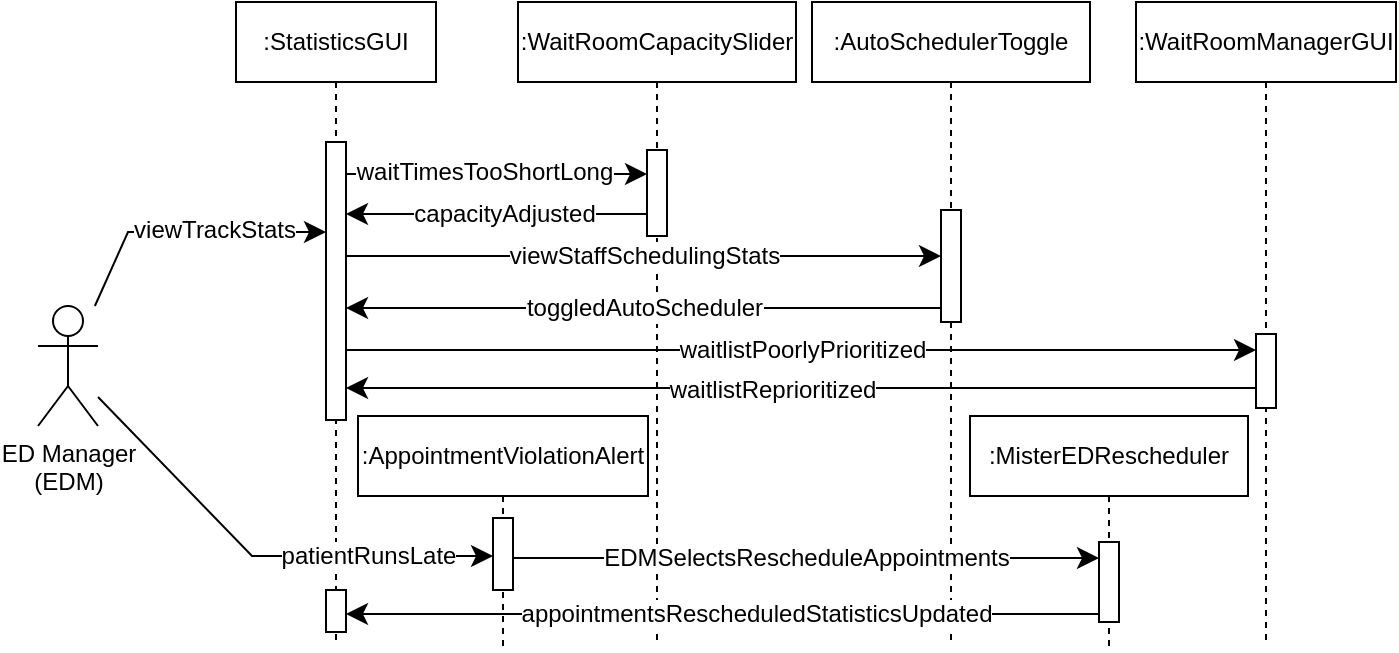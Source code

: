 <mxfile version="24.7.17">
  <diagram name="Page-1" id="2YBvvXClWsGukQMizWep">
    <mxGraphModel dx="926" dy="597" grid="0" gridSize="10" guides="1" tooltips="1" connect="1" arrows="1" fold="1" page="1" pageScale="1" pageWidth="850" pageHeight="1100" background="#ffffff" math="0" shadow="0">
      <root>
        <mxCell id="0" />
        <mxCell id="1" parent="0" />
        <mxCell id="aM9ryv3xv72pqoxQDRHE-1" value=":StatisticsGUI" style="shape=umlLifeline;perimeter=lifelinePerimeter;whiteSpace=wrap;html=1;container=0;dropTarget=0;collapsible=0;recursiveResize=0;outlineConnect=0;portConstraint=eastwest;newEdgeStyle={&quot;edgeStyle&quot;:&quot;elbowEdgeStyle&quot;,&quot;elbow&quot;:&quot;vertical&quot;,&quot;curved&quot;:0,&quot;rounded&quot;:0};" parent="1" vertex="1">
          <mxGeometry x="185" y="60" width="100" height="322" as="geometry" />
        </mxCell>
        <mxCell id="aM9ryv3xv72pqoxQDRHE-2" value="" style="html=1;points=[];perimeter=orthogonalPerimeter;outlineConnect=0;targetShapes=umlLifeline;portConstraint=eastwest;newEdgeStyle={&quot;edgeStyle&quot;:&quot;elbowEdgeStyle&quot;,&quot;elbow&quot;:&quot;vertical&quot;,&quot;curved&quot;:0,&quot;rounded&quot;:0};" parent="aM9ryv3xv72pqoxQDRHE-1" vertex="1">
          <mxGeometry x="45" y="70" width="10" height="139" as="geometry" />
        </mxCell>
        <mxCell id="99FT_-au7CRat3UAY1YA-47" value="" style="html=1;points=[];perimeter=orthogonalPerimeter;outlineConnect=0;targetShapes=umlLifeline;portConstraint=eastwest;newEdgeStyle={&quot;edgeStyle&quot;:&quot;elbowEdgeStyle&quot;,&quot;elbow&quot;:&quot;vertical&quot;,&quot;curved&quot;:0,&quot;rounded&quot;:0};" vertex="1" parent="aM9ryv3xv72pqoxQDRHE-1">
          <mxGeometry x="45" y="294" width="10" height="21" as="geometry" />
        </mxCell>
        <mxCell id="aM9ryv3xv72pqoxQDRHE-5" value=":WaitRoomCapacitySlider" style="shape=umlLifeline;perimeter=lifelinePerimeter;whiteSpace=wrap;html=1;container=0;dropTarget=0;collapsible=0;recursiveResize=0;outlineConnect=0;portConstraint=eastwest;newEdgeStyle={&quot;edgeStyle&quot;:&quot;elbowEdgeStyle&quot;,&quot;elbow&quot;:&quot;vertical&quot;,&quot;curved&quot;:0,&quot;rounded&quot;:0};" parent="1" vertex="1">
          <mxGeometry x="326" y="60" width="139" height="320" as="geometry" />
        </mxCell>
        <mxCell id="aM9ryv3xv72pqoxQDRHE-6" value="" style="html=1;points=[];perimeter=orthogonalPerimeter;outlineConnect=0;targetShapes=umlLifeline;portConstraint=eastwest;newEdgeStyle={&quot;edgeStyle&quot;:&quot;elbowEdgeStyle&quot;,&quot;elbow&quot;:&quot;vertical&quot;,&quot;curved&quot;:0,&quot;rounded&quot;:0};" parent="aM9ryv3xv72pqoxQDRHE-5" vertex="1">
          <mxGeometry x="64.5" y="74" width="10" height="43" as="geometry" />
        </mxCell>
        <mxCell id="99FT_-au7CRat3UAY1YA-30" value="" style="edgeStyle=none;curved=0;rounded=0;orthogonalLoop=1;jettySize=auto;html=1;fontSize=12;startSize=8;endSize=8;" edge="1" parent="1" source="99FT_-au7CRat3UAY1YA-1" target="aM9ryv3xv72pqoxQDRHE-2">
          <mxGeometry x="-0.018" y="4" relative="1" as="geometry">
            <Array as="points">
              <mxPoint x="131" y="175" />
            </Array>
            <mxPoint as="offset" />
          </mxGeometry>
        </mxCell>
        <mxCell id="99FT_-au7CRat3UAY1YA-33" value="viewTrackStats" style="edgeLabel;html=1;align=center;verticalAlign=middle;resizable=0;points=[];fontSize=12;" vertex="1" connectable="0" parent="99FT_-au7CRat3UAY1YA-30">
          <mxGeometry x="0.087" y="-1" relative="1" as="geometry">
            <mxPoint x="7" y="-2" as="offset" />
          </mxGeometry>
        </mxCell>
        <mxCell id="99FT_-au7CRat3UAY1YA-39" style="edgeStyle=none;curved=0;rounded=0;orthogonalLoop=1;jettySize=auto;html=1;fontSize=12;startSize=8;endSize=8;" edge="1" parent="1" source="99FT_-au7CRat3UAY1YA-1" target="99FT_-au7CRat3UAY1YA-37">
          <mxGeometry relative="1" as="geometry">
            <Array as="points">
              <mxPoint x="193" y="337" />
            </Array>
          </mxGeometry>
        </mxCell>
        <mxCell id="99FT_-au7CRat3UAY1YA-40" value="patientRunsLate" style="edgeLabel;html=1;align=center;verticalAlign=middle;resizable=0;points=[];fontSize=12;" vertex="1" connectable="0" parent="99FT_-au7CRat3UAY1YA-39">
          <mxGeometry x="0.183" y="-1" relative="1" as="geometry">
            <mxPoint x="32" y="-1" as="offset" />
          </mxGeometry>
        </mxCell>
        <mxCell id="99FT_-au7CRat3UAY1YA-1" value="ED Manager&lt;div&gt;(EDM)&lt;/div&gt;" style="shape=umlActor;verticalLabelPosition=bottom;verticalAlign=top;html=1;outlineConnect=0;" vertex="1" parent="1">
          <mxGeometry x="86" y="212" width="30" height="60" as="geometry" />
        </mxCell>
        <mxCell id="99FT_-au7CRat3UAY1YA-4" style="edgeStyle=elbowEdgeStyle;curved=0;rounded=0;orthogonalLoop=1;jettySize=auto;html=1;elbow=vertical;fontSize=12;startSize=8;endSize=8;" edge="1" parent="1" source="aM9ryv3xv72pqoxQDRHE-2" target="aM9ryv3xv72pqoxQDRHE-6">
          <mxGeometry relative="1" as="geometry">
            <mxPoint x="351" y="148" as="targetPoint" />
            <Array as="points">
              <mxPoint x="292" y="146" />
            </Array>
          </mxGeometry>
        </mxCell>
        <mxCell id="99FT_-au7CRat3UAY1YA-5" value="waitTimesTooShortLong" style="edgeLabel;html=1;align=center;verticalAlign=middle;resizable=0;points=[];fontSize=12;" vertex="1" connectable="0" parent="99FT_-au7CRat3UAY1YA-4">
          <mxGeometry x="0.202" y="1" relative="1" as="geometry">
            <mxPoint x="-22" as="offset" />
          </mxGeometry>
        </mxCell>
        <mxCell id="99FT_-au7CRat3UAY1YA-7" style="edgeStyle=elbowEdgeStyle;curved=0;rounded=0;orthogonalLoop=1;jettySize=auto;html=1;elbow=vertical;fontSize=12;startSize=8;endSize=8;" edge="1" parent="1" source="aM9ryv3xv72pqoxQDRHE-6" target="aM9ryv3xv72pqoxQDRHE-2">
          <mxGeometry relative="1" as="geometry">
            <Array as="points">
              <mxPoint x="314" y="166" />
            </Array>
          </mxGeometry>
        </mxCell>
        <mxCell id="99FT_-au7CRat3UAY1YA-8" value="capacityAdjusted" style="edgeLabel;html=1;align=center;verticalAlign=middle;resizable=0;points=[];fontSize=12;" vertex="1" connectable="0" parent="99FT_-au7CRat3UAY1YA-7">
          <mxGeometry x="-0.05" relative="1" as="geometry">
            <mxPoint as="offset" />
          </mxGeometry>
        </mxCell>
        <mxCell id="99FT_-au7CRat3UAY1YA-9" value=":AutoSchedulerToggle" style="shape=umlLifeline;perimeter=lifelinePerimeter;whiteSpace=wrap;html=1;container=0;dropTarget=0;collapsible=0;recursiveResize=0;outlineConnect=0;portConstraint=eastwest;newEdgeStyle={&quot;edgeStyle&quot;:&quot;elbowEdgeStyle&quot;,&quot;elbow&quot;:&quot;vertical&quot;,&quot;curved&quot;:0,&quot;rounded&quot;:0};" vertex="1" parent="1">
          <mxGeometry x="473" y="60" width="139" height="319" as="geometry" />
        </mxCell>
        <mxCell id="99FT_-au7CRat3UAY1YA-10" value="" style="html=1;points=[];perimeter=orthogonalPerimeter;outlineConnect=0;targetShapes=umlLifeline;portConstraint=eastwest;newEdgeStyle={&quot;edgeStyle&quot;:&quot;elbowEdgeStyle&quot;,&quot;elbow&quot;:&quot;vertical&quot;,&quot;curved&quot;:0,&quot;rounded&quot;:0};" vertex="1" parent="99FT_-au7CRat3UAY1YA-9">
          <mxGeometry x="64.5" y="104" width="10" height="56" as="geometry" />
        </mxCell>
        <mxCell id="99FT_-au7CRat3UAY1YA-12" value="viewStaffSchedulingStats" style="edgeStyle=elbowEdgeStyle;curved=0;rounded=0;orthogonalLoop=1;jettySize=auto;html=1;elbow=vertical;fontSize=12;startSize=8;endSize=8;" edge="1" parent="1" source="aM9ryv3xv72pqoxQDRHE-2" target="99FT_-au7CRat3UAY1YA-10">
          <mxGeometry relative="1" as="geometry">
            <Array as="points">
              <mxPoint x="394" y="187" />
            </Array>
          </mxGeometry>
        </mxCell>
        <mxCell id="99FT_-au7CRat3UAY1YA-13" value="toggledAutoScheduler" style="edgeStyle=elbowEdgeStyle;curved=0;rounded=0;orthogonalLoop=1;jettySize=auto;html=1;elbow=vertical;fontSize=12;startSize=8;endSize=8;" edge="1" parent="1" source="99FT_-au7CRat3UAY1YA-10" target="aM9ryv3xv72pqoxQDRHE-2">
          <mxGeometry relative="1" as="geometry">
            <Array as="points">
              <mxPoint x="395" y="213" />
            </Array>
          </mxGeometry>
        </mxCell>
        <mxCell id="99FT_-au7CRat3UAY1YA-15" value=":WaitRoomManagerGUI" style="shape=umlLifeline;perimeter=lifelinePerimeter;whiteSpace=wrap;html=1;container=0;dropTarget=0;collapsible=0;recursiveResize=0;outlineConnect=0;portConstraint=eastwest;newEdgeStyle={&quot;edgeStyle&quot;:&quot;elbowEdgeStyle&quot;,&quot;elbow&quot;:&quot;vertical&quot;,&quot;curved&quot;:0,&quot;rounded&quot;:0};" vertex="1" parent="1">
          <mxGeometry x="635" y="60" width="130" height="322" as="geometry" />
        </mxCell>
        <mxCell id="99FT_-au7CRat3UAY1YA-21" style="edgeStyle=elbowEdgeStyle;curved=0;rounded=0;orthogonalLoop=1;jettySize=auto;html=1;elbow=vertical;fontSize=12;startSize=8;endSize=8;" edge="1" parent="99FT_-au7CRat3UAY1YA-15" source="99FT_-au7CRat3UAY1YA-16" target="99FT_-au7CRat3UAY1YA-15">
          <mxGeometry relative="1" as="geometry" />
        </mxCell>
        <mxCell id="99FT_-au7CRat3UAY1YA-22" style="edgeStyle=elbowEdgeStyle;curved=0;rounded=0;orthogonalLoop=1;jettySize=auto;html=1;elbow=vertical;fontSize=12;startSize=8;endSize=8;" edge="1" parent="99FT_-au7CRat3UAY1YA-15" source="99FT_-au7CRat3UAY1YA-16" target="99FT_-au7CRat3UAY1YA-15">
          <mxGeometry relative="1" as="geometry" />
        </mxCell>
        <mxCell id="99FT_-au7CRat3UAY1YA-25" style="edgeStyle=elbowEdgeStyle;curved=0;rounded=0;orthogonalLoop=1;jettySize=auto;html=1;elbow=vertical;fontSize=12;startSize=8;endSize=8;" edge="1" parent="99FT_-au7CRat3UAY1YA-15" source="99FT_-au7CRat3UAY1YA-16" target="99FT_-au7CRat3UAY1YA-15">
          <mxGeometry relative="1" as="geometry" />
        </mxCell>
        <mxCell id="99FT_-au7CRat3UAY1YA-16" value="" style="html=1;points=[];perimeter=orthogonalPerimeter;outlineConnect=0;targetShapes=umlLifeline;portConstraint=eastwest;newEdgeStyle={&quot;edgeStyle&quot;:&quot;elbowEdgeStyle&quot;,&quot;elbow&quot;:&quot;vertical&quot;,&quot;curved&quot;:0,&quot;rounded&quot;:0};" vertex="1" parent="99FT_-au7CRat3UAY1YA-15">
          <mxGeometry x="60" y="166" width="10" height="37" as="geometry" />
        </mxCell>
        <mxCell id="99FT_-au7CRat3UAY1YA-29" value="waitlistPoorlyPrioritized" style="edgeStyle=elbowEdgeStyle;curved=0;rounded=0;orthogonalLoop=1;jettySize=auto;html=1;elbow=vertical;fontSize=12;startSize=8;endSize=8;" edge="1" parent="1" source="aM9ryv3xv72pqoxQDRHE-2" target="99FT_-au7CRat3UAY1YA-16">
          <mxGeometry relative="1" as="geometry">
            <Array as="points">
              <mxPoint x="459" y="234" />
            </Array>
          </mxGeometry>
        </mxCell>
        <mxCell id="99FT_-au7CRat3UAY1YA-34" style="edgeStyle=elbowEdgeStyle;curved=0;rounded=0;orthogonalLoop=1;jettySize=auto;html=1;elbow=vertical;fontSize=12;startSize=8;endSize=8;" edge="1" parent="1" source="99FT_-au7CRat3UAY1YA-16" target="aM9ryv3xv72pqoxQDRHE-2">
          <mxGeometry relative="1" as="geometry">
            <Array as="points">
              <mxPoint x="464" y="253" />
            </Array>
          </mxGeometry>
        </mxCell>
        <mxCell id="99FT_-au7CRat3UAY1YA-35" value="waitlistReprioritized" style="edgeLabel;html=1;align=center;verticalAlign=middle;resizable=0;points=[];fontSize=12;" vertex="1" connectable="0" parent="99FT_-au7CRat3UAY1YA-34">
          <mxGeometry x="0.064" y="1" relative="1" as="geometry">
            <mxPoint as="offset" />
          </mxGeometry>
        </mxCell>
        <mxCell id="99FT_-au7CRat3UAY1YA-36" value=":AppointmentViolationAlert" style="shape=umlLifeline;perimeter=lifelinePerimeter;whiteSpace=wrap;html=1;container=0;dropTarget=0;collapsible=0;recursiveResize=0;outlineConnect=0;portConstraint=eastwest;newEdgeStyle={&quot;edgeStyle&quot;:&quot;elbowEdgeStyle&quot;,&quot;elbow&quot;:&quot;vertical&quot;,&quot;curved&quot;:0,&quot;rounded&quot;:0};" vertex="1" parent="1">
          <mxGeometry x="246" y="267" width="145" height="116" as="geometry" />
        </mxCell>
        <mxCell id="99FT_-au7CRat3UAY1YA-37" value="" style="html=1;points=[];perimeter=orthogonalPerimeter;outlineConnect=0;targetShapes=umlLifeline;portConstraint=eastwest;newEdgeStyle={&quot;edgeStyle&quot;:&quot;elbowEdgeStyle&quot;,&quot;elbow&quot;:&quot;vertical&quot;,&quot;curved&quot;:0,&quot;rounded&quot;:0};" vertex="1" parent="99FT_-au7CRat3UAY1YA-36">
          <mxGeometry x="67.5" y="51" width="10" height="36" as="geometry" />
        </mxCell>
        <mxCell id="99FT_-au7CRat3UAY1YA-41" value=":MisterEDRescheduler" style="shape=umlLifeline;perimeter=lifelinePerimeter;whiteSpace=wrap;html=1;container=0;dropTarget=0;collapsible=0;recursiveResize=0;outlineConnect=0;portConstraint=eastwest;newEdgeStyle={&quot;edgeStyle&quot;:&quot;elbowEdgeStyle&quot;,&quot;elbow&quot;:&quot;vertical&quot;,&quot;curved&quot;:0,&quot;rounded&quot;:0};" vertex="1" parent="1">
          <mxGeometry x="552" y="267" width="139" height="117" as="geometry" />
        </mxCell>
        <mxCell id="99FT_-au7CRat3UAY1YA-42" value="" style="html=1;points=[];perimeter=orthogonalPerimeter;outlineConnect=0;targetShapes=umlLifeline;portConstraint=eastwest;newEdgeStyle={&quot;edgeStyle&quot;:&quot;elbowEdgeStyle&quot;,&quot;elbow&quot;:&quot;vertical&quot;,&quot;curved&quot;:0,&quot;rounded&quot;:0};" vertex="1" parent="99FT_-au7CRat3UAY1YA-41">
          <mxGeometry x="64.5" y="63" width="10" height="40" as="geometry" />
        </mxCell>
        <mxCell id="99FT_-au7CRat3UAY1YA-44" value="EDMSelectsRescheduleAppointments" style="edgeStyle=elbowEdgeStyle;curved=0;rounded=0;orthogonalLoop=1;jettySize=auto;html=1;elbow=vertical;fontSize=12;startSize=8;endSize=8;" edge="1" parent="1" source="99FT_-au7CRat3UAY1YA-37" target="99FT_-au7CRat3UAY1YA-42">
          <mxGeometry relative="1" as="geometry">
            <Array as="points">
              <mxPoint x="468" y="338" />
            </Array>
          </mxGeometry>
        </mxCell>
        <mxCell id="99FT_-au7CRat3UAY1YA-48" style="edgeStyle=elbowEdgeStyle;curved=0;rounded=0;orthogonalLoop=1;jettySize=auto;html=1;elbow=vertical;fontSize=12;startSize=8;endSize=8;" edge="1" parent="1" source="99FT_-au7CRat3UAY1YA-42" target="99FT_-au7CRat3UAY1YA-47">
          <mxGeometry relative="1" as="geometry">
            <Array as="points">
              <mxPoint x="432" y="366" />
            </Array>
          </mxGeometry>
        </mxCell>
        <mxCell id="99FT_-au7CRat3UAY1YA-49" value="appointmentsRescheduledStatisticsUpdated" style="edgeLabel;html=1;align=center;verticalAlign=middle;resizable=0;points=[];fontSize=12;" vertex="1" connectable="0" parent="99FT_-au7CRat3UAY1YA-48">
          <mxGeometry x="-0.087" relative="1" as="geometry">
            <mxPoint as="offset" />
          </mxGeometry>
        </mxCell>
      </root>
    </mxGraphModel>
  </diagram>
</mxfile>
